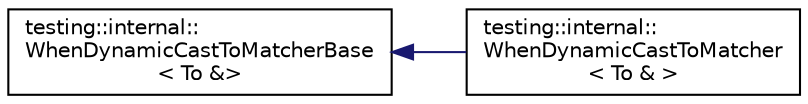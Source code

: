 digraph "Graphical Class Hierarchy"
{
  edge [fontname="Helvetica",fontsize="10",labelfontname="Helvetica",labelfontsize="10"];
  node [fontname="Helvetica",fontsize="10",shape=record];
  rankdir="LR";
  Node0 [label="testing::internal::\lWhenDynamicCastToMatcherBase\l\< To &\>",height=0.2,width=0.4,color="black", fillcolor="white", style="filled",URL="$classtesting_1_1internal_1_1WhenDynamicCastToMatcherBase.html"];
  Node0 -> Node1 [dir="back",color="midnightblue",fontsize="10",style="solid",fontname="Helvetica"];
  Node1 [label="testing::internal::\lWhenDynamicCastToMatcher\l\< To & \>",height=0.2,width=0.4,color="black", fillcolor="white", style="filled",URL="$classtesting_1_1internal_1_1WhenDynamicCastToMatcher_3_01To_01_6_01_4.html"];
}
